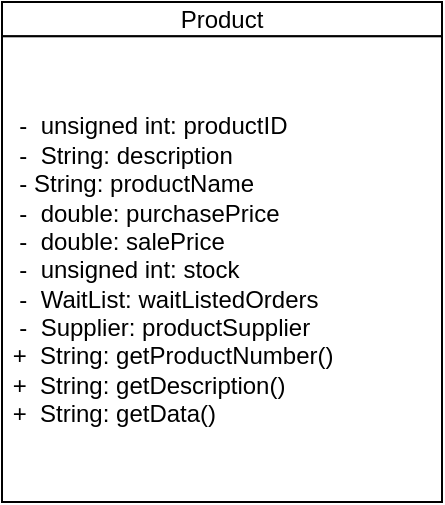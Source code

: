 <mxfile version="12.6.6" type="github">
  <diagram id="CLRaHryyYa0xOvTVhCor" name="Page-1">
    <mxGraphModel dx="1646" dy="1038" grid="1" gridSize="10" guides="1" tooltips="1" connect="1" arrows="1" fold="1" page="1" pageScale="1" pageWidth="850" pageHeight="1100" math="0" shadow="0">
      <root>
        <mxCell id="0"/>
        <mxCell id="1" parent="0"/>
        <mxCell id="xvll8Nh_N9pdd9aSw5_w-8" value="-" style="group" parent="1" vertex="1" connectable="0">
          <mxGeometry x="210" y="30" width="220" height="250" as="geometry"/>
        </mxCell>
        <mxCell id="xvll8Nh_N9pdd9aSw5_w-6" value="Product" style="text;html=1;align=center;verticalAlign=middle;whiteSpace=wrap;rounded=0;strokeColor=#000000;fillColor=#ffffff;" parent="xvll8Nh_N9pdd9aSw5_w-8" vertex="1">
          <mxGeometry width="220.0" height="17.157" as="geometry"/>
        </mxCell>
        <mxCell id="xvll8Nh_N9pdd9aSw5_w-7" value="&amp;nbsp; -&amp;nbsp; unsigned int: productID&lt;br&gt;&lt;div&gt;&amp;nbsp; -&amp;nbsp; String: description&lt;/div&gt;&amp;nbsp; - String: productName&lt;br&gt;&amp;nbsp; -&amp;nbsp; double: purchasePrice&lt;br&gt;&lt;div&gt;&amp;nbsp; -&amp;nbsp; double: salePrice&lt;/div&gt;&lt;div&gt;&amp;nbsp; -&amp;nbsp; unsigned int: stock&lt;/div&gt;&lt;div&gt;&amp;nbsp; -&amp;nbsp; WaitList: waitListedOrders&lt;/div&gt;&lt;div&gt;&amp;nbsp; -&amp;nbsp; Supplier: productSupplier&lt;br&gt;&lt;/div&gt;&amp;nbsp;+&amp;nbsp; String: getProductNumber()&lt;br&gt;&amp;nbsp;+&amp;nbsp; String: getDescription()&lt;br&gt;&amp;nbsp;+&amp;nbsp; String: getData()" style="text;html=1;align=left;verticalAlign=middle;whiteSpace=wrap;rounded=0;strokeColor=#000000;fillColor=#ffffff;" parent="xvll8Nh_N9pdd9aSw5_w-8" vertex="1">
          <mxGeometry y="17.155" width="220.0" height="232.845" as="geometry"/>
        </mxCell>
      </root>
    </mxGraphModel>
  </diagram>
</mxfile>
